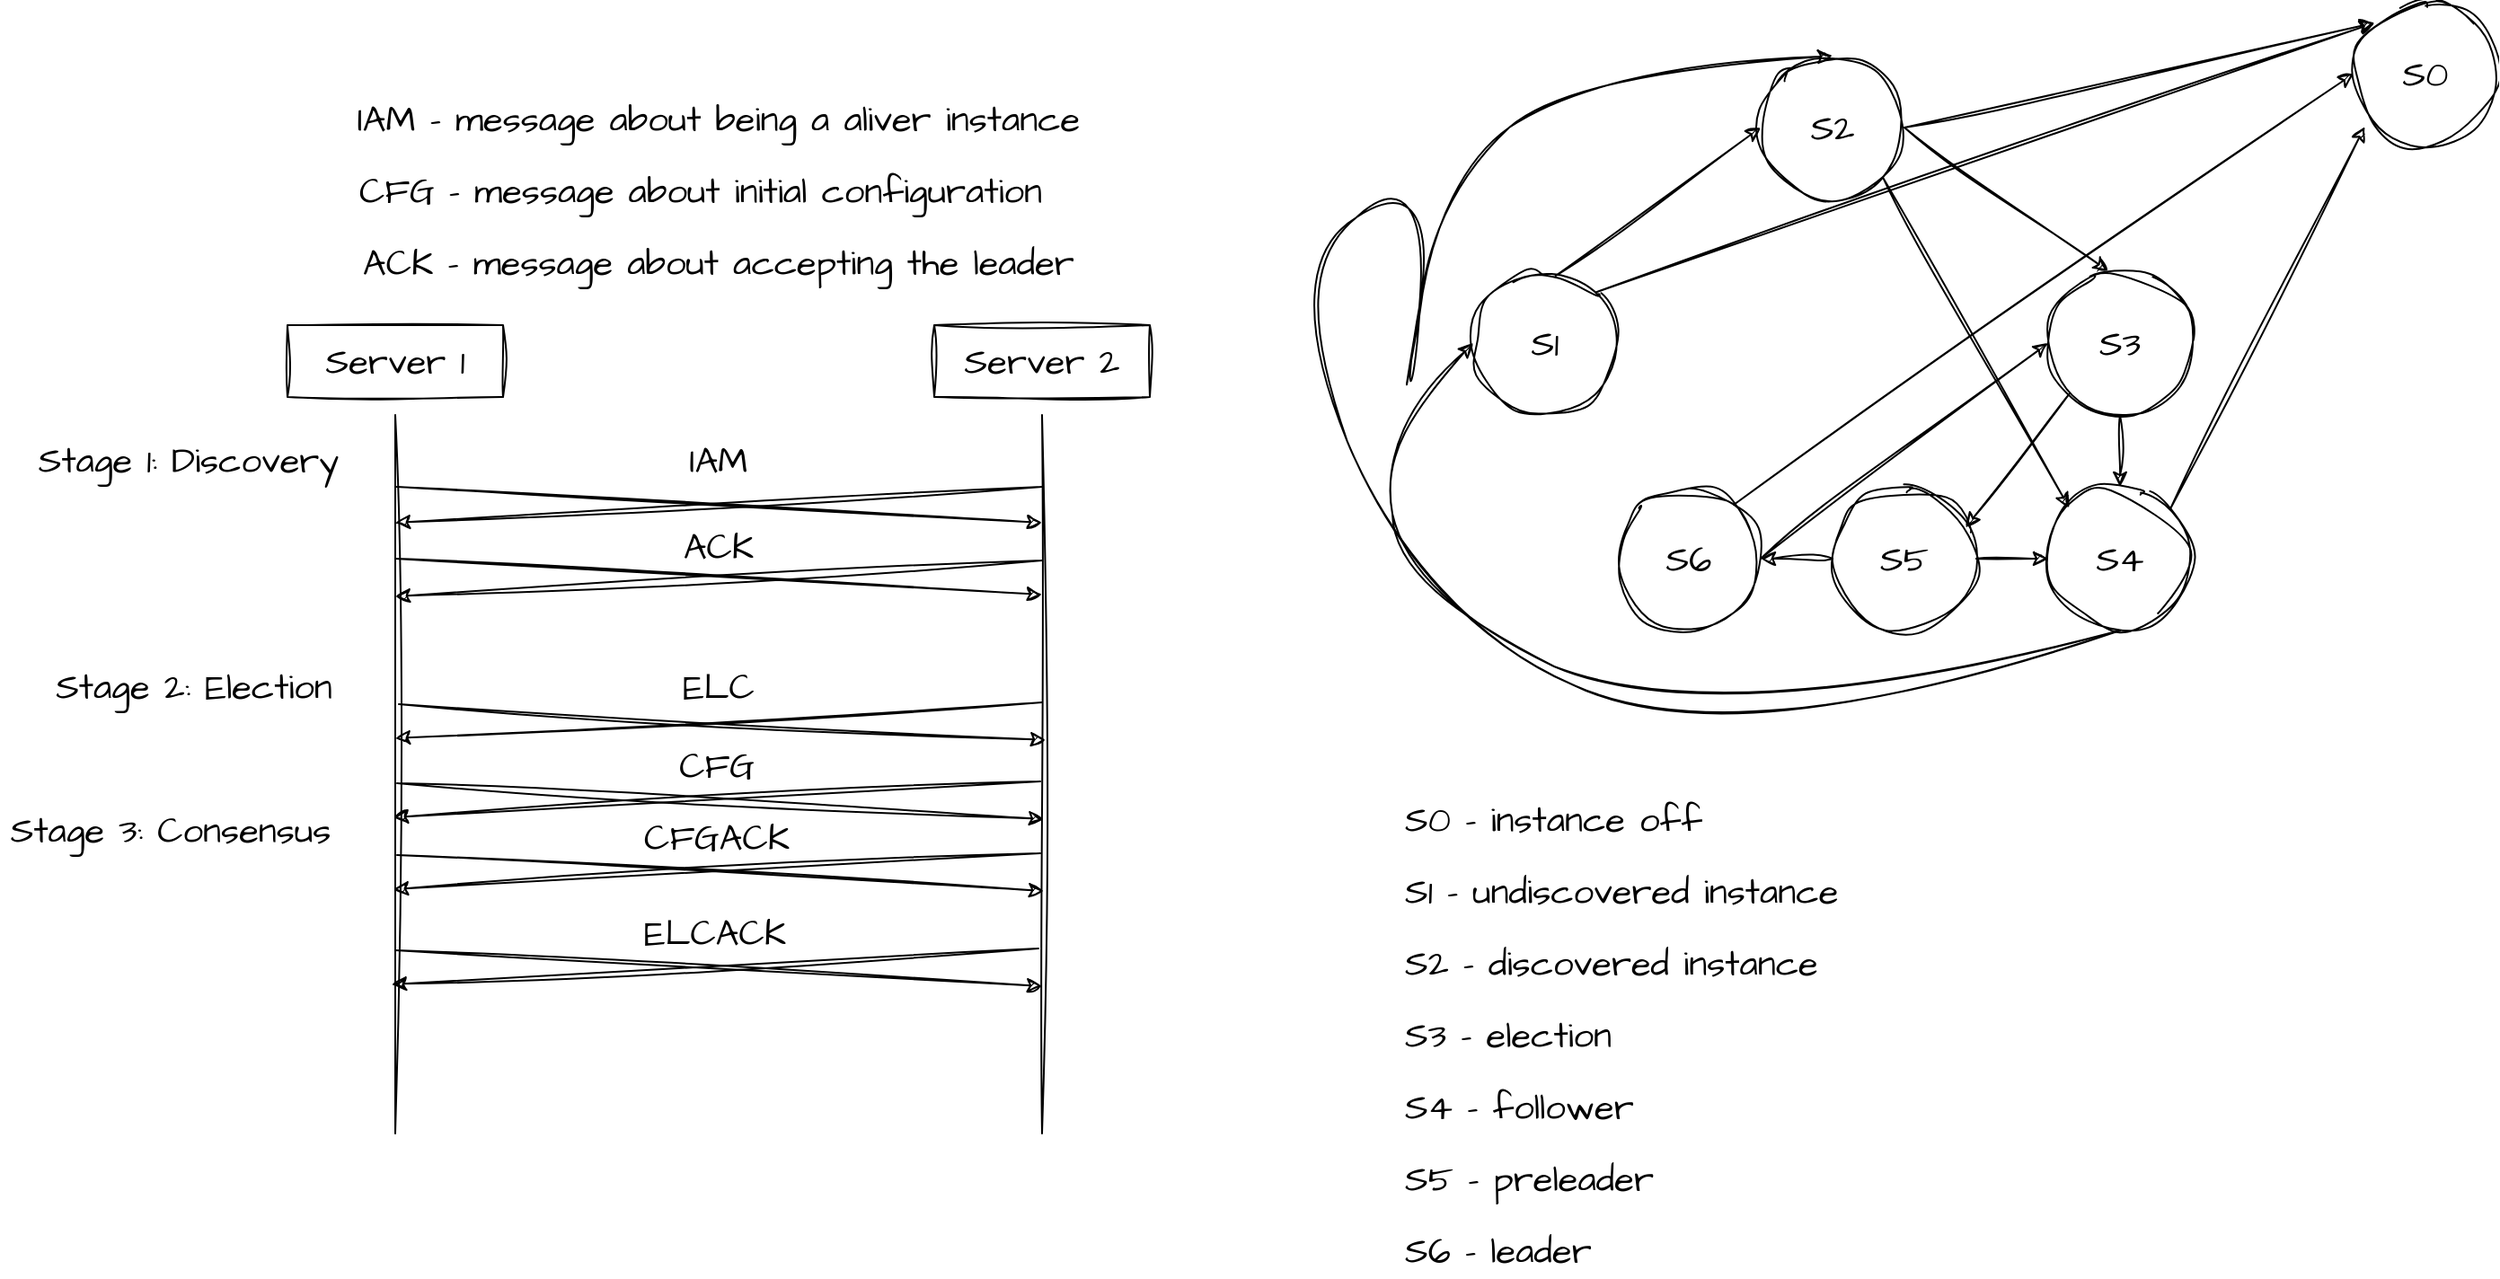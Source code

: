 <mxfile version="21.3.7" type="device">
  <diagram id="BZnwhQiXQGMxBH6WaDJL" name="Schema">
    <mxGraphModel dx="1830" dy="825" grid="1" gridSize="10" guides="1" tooltips="1" connect="1" arrows="1" fold="1" page="0" pageScale="1" pageWidth="850" pageHeight="1100" math="0" shadow="0">
      <root>
        <mxCell id="0" />
        <mxCell id="1" parent="0" />
        <mxCell id="o0Scm6lW5zFyXSJp1Eqd-1" value="Server 1" style="rounded=0;whiteSpace=wrap;html=1;sketch=1;hachureGap=4;jiggle=2;curveFitting=1;fontFamily=Architects Daughter;fontSource=https%3A%2F%2Ffonts.googleapis.com%2Fcss%3Ffamily%3DArchitects%2BDaughter;fontSize=20;" parent="1" vertex="1">
          <mxGeometry x="-60" y="350" width="120" height="40" as="geometry" />
        </mxCell>
        <mxCell id="o0Scm6lW5zFyXSJp1Eqd-2" value="Server 2" style="rounded=0;whiteSpace=wrap;html=1;sketch=1;hachureGap=4;jiggle=2;curveFitting=1;fontFamily=Architects Daughter;fontSource=https%3A%2F%2Ffonts.googleapis.com%2Fcss%3Ffamily%3DArchitects%2BDaughter;fontSize=20;" parent="1" vertex="1">
          <mxGeometry x="300" y="350" width="120" height="40" as="geometry" />
        </mxCell>
        <mxCell id="o0Scm6lW5zFyXSJp1Eqd-4" value="" style="endArrow=none;html=1;rounded=0;sketch=1;hachureGap=4;jiggle=2;curveFitting=1;fontFamily=Architects Daughter;fontSource=https%3A%2F%2Ffonts.googleapis.com%2Fcss%3Ffamily%3DArchitects%2BDaughter;fontSize=16;" parent="1" edge="1">
          <mxGeometry width="50" height="50" relative="1" as="geometry">
            <mxPoint y="800" as="sourcePoint" />
            <mxPoint y="400" as="targetPoint" />
          </mxGeometry>
        </mxCell>
        <mxCell id="o0Scm6lW5zFyXSJp1Eqd-5" value="" style="endArrow=none;html=1;rounded=0;sketch=1;hachureGap=4;jiggle=2;curveFitting=1;fontFamily=Architects Daughter;fontSource=https%3A%2F%2Ffonts.googleapis.com%2Fcss%3Ffamily%3DArchitects%2BDaughter;fontSize=16;" parent="1" edge="1">
          <mxGeometry width="50" height="50" relative="1" as="geometry">
            <mxPoint x="360" y="800" as="sourcePoint" />
            <mxPoint x="360" y="400" as="targetPoint" />
          </mxGeometry>
        </mxCell>
        <mxCell id="o0Scm6lW5zFyXSJp1Eqd-6" value="Stage 1: Discovery" style="text;html=1;strokeColor=none;fillColor=none;align=center;verticalAlign=middle;whiteSpace=wrap;rounded=0;fontSize=20;fontFamily=Architects Daughter;" parent="1" vertex="1">
          <mxGeometry x="-200" y="410" width="170" height="30" as="geometry" />
        </mxCell>
        <mxCell id="o0Scm6lW5zFyXSJp1Eqd-7" value="" style="endArrow=classic;html=1;rounded=0;sketch=1;hachureGap=4;jiggle=2;curveFitting=1;fontFamily=Architects Daughter;fontSource=https%3A%2F%2Ffonts.googleapis.com%2Fcss%3Ffamily%3DArchitects%2BDaughter;fontSize=16;" parent="1" edge="1">
          <mxGeometry width="50" height="50" relative="1" as="geometry">
            <mxPoint y="440" as="sourcePoint" />
            <mxPoint x="360" y="460" as="targetPoint" />
          </mxGeometry>
        </mxCell>
        <mxCell id="o0Scm6lW5zFyXSJp1Eqd-8" value="" style="endArrow=classic;html=1;rounded=0;sketch=1;hachureGap=4;jiggle=2;curveFitting=1;fontFamily=Architects Daughter;fontSource=https%3A%2F%2Ffonts.googleapis.com%2Fcss%3Ffamily%3DArchitects%2BDaughter;fontSize=16;" parent="1" edge="1">
          <mxGeometry width="50" height="50" relative="1" as="geometry">
            <mxPoint x="360" y="440" as="sourcePoint" />
            <mxPoint y="460" as="targetPoint" />
          </mxGeometry>
        </mxCell>
        <mxCell id="o0Scm6lW5zFyXSJp1Eqd-9" value="IAM" style="text;html=1;strokeColor=none;fillColor=none;align=center;verticalAlign=middle;whiteSpace=wrap;rounded=0;fontSize=20;fontFamily=Architects Daughter;" parent="1" vertex="1">
          <mxGeometry x="150" y="410" width="60" height="30" as="geometry" />
        </mxCell>
        <mxCell id="o0Scm6lW5zFyXSJp1Eqd-11" value="IAM - message about being a aliver instance" style="text;html=1;strokeColor=none;fillColor=none;align=center;verticalAlign=middle;whiteSpace=wrap;rounded=0;fontSize=20;fontFamily=Architects Daughter;" parent="1" vertex="1">
          <mxGeometry x="-27" y="220" width="414" height="30" as="geometry" />
        </mxCell>
        <mxCell id="o0Scm6lW5zFyXSJp1Eqd-12" value="Stage 2: Election" style="text;html=1;strokeColor=none;fillColor=none;align=center;verticalAlign=middle;whiteSpace=wrap;rounded=0;fontSize=20;fontFamily=Architects Daughter;" parent="1" vertex="1">
          <mxGeometry x="-197" y="536" width="170" height="30" as="geometry" />
        </mxCell>
        <mxCell id="o0Scm6lW5zFyXSJp1Eqd-13" value="" style="endArrow=classic;html=1;rounded=0;sketch=1;hachureGap=4;jiggle=2;curveFitting=1;fontFamily=Architects Daughter;fontSource=https%3A%2F%2Ffonts.googleapis.com%2Fcss%3Ffamily%3DArchitects%2BDaughter;fontSize=16;" parent="1" edge="1">
          <mxGeometry width="50" height="50" relative="1" as="geometry">
            <mxPoint x="2" y="561" as="sourcePoint" />
            <mxPoint x="362" y="581" as="targetPoint" />
          </mxGeometry>
        </mxCell>
        <mxCell id="o0Scm6lW5zFyXSJp1Eqd-14" value="" style="endArrow=classic;html=1;rounded=0;sketch=1;hachureGap=4;jiggle=2;curveFitting=1;fontFamily=Architects Daughter;fontSource=https%3A%2F%2Ffonts.googleapis.com%2Fcss%3Ffamily%3DArchitects%2BDaughter;fontSize=16;" parent="1" edge="1">
          <mxGeometry width="50" height="50" relative="1" as="geometry">
            <mxPoint x="360" y="560" as="sourcePoint" />
            <mxPoint y="580" as="targetPoint" />
          </mxGeometry>
        </mxCell>
        <mxCell id="o0Scm6lW5zFyXSJp1Eqd-15" value="ELC" style="text;html=1;strokeColor=none;fillColor=none;align=center;verticalAlign=middle;whiteSpace=wrap;rounded=0;fontSize=20;fontFamily=Architects Daughter;" parent="1" vertex="1">
          <mxGeometry x="150" y="536" width="60" height="30" as="geometry" />
        </mxCell>
        <mxCell id="o0Scm6lW5zFyXSJp1Eqd-17" value="" style="endArrow=classic;html=1;rounded=0;sketch=1;hachureGap=4;jiggle=2;curveFitting=1;fontFamily=Architects Daughter;fontSource=https%3A%2F%2Ffonts.googleapis.com%2Fcss%3Ffamily%3DArchitects%2BDaughter;fontSize=16;" parent="1" edge="1">
          <mxGeometry width="50" height="50" relative="1" as="geometry">
            <mxPoint y="480" as="sourcePoint" />
            <mxPoint x="360" y="500" as="targetPoint" />
          </mxGeometry>
        </mxCell>
        <mxCell id="o0Scm6lW5zFyXSJp1Eqd-18" value="" style="endArrow=classic;html=1;rounded=0;sketch=1;hachureGap=4;jiggle=2;curveFitting=1;fontFamily=Architects Daughter;fontSource=https%3A%2F%2Ffonts.googleapis.com%2Fcss%3Ffamily%3DArchitects%2BDaughter;fontSize=16;" parent="1" edge="1">
          <mxGeometry width="50" height="50" relative="1" as="geometry">
            <mxPoint x="360" y="481" as="sourcePoint" />
            <mxPoint y="501" as="targetPoint" />
          </mxGeometry>
        </mxCell>
        <mxCell id="o0Scm6lW5zFyXSJp1Eqd-19" value="ACK" style="text;html=1;strokeColor=none;fillColor=none;align=center;verticalAlign=middle;whiteSpace=wrap;rounded=0;fontSize=20;fontFamily=Architects Daughter;" parent="1" vertex="1">
          <mxGeometry x="150" y="458" width="60" height="30" as="geometry" />
        </mxCell>
        <mxCell id="o0Scm6lW5zFyXSJp1Eqd-22" value="Stage 3: Consensus" style="text;html=1;strokeColor=none;fillColor=none;align=center;verticalAlign=middle;whiteSpace=wrap;rounded=0;fontSize=20;fontFamily=Architects Daughter;" parent="1" vertex="1">
          <mxGeometry x="-220" y="616" width="190" height="30" as="geometry" />
        </mxCell>
        <mxCell id="o0Scm6lW5zFyXSJp1Eqd-23" value="CFG - message about initial configuration" style="text;html=1;strokeColor=none;fillColor=none;align=center;verticalAlign=middle;whiteSpace=wrap;rounded=0;fontSize=20;fontFamily=Architects Daughter;" parent="1" vertex="1">
          <mxGeometry x="-27" y="260" width="394" height="30" as="geometry" />
        </mxCell>
        <mxCell id="o0Scm6lW5zFyXSJp1Eqd-24" value="ACK - message about accepting the leader" style="text;html=1;strokeColor=none;fillColor=none;align=center;verticalAlign=middle;whiteSpace=wrap;rounded=0;fontSize=20;fontFamily=Architects Daughter;" parent="1" vertex="1">
          <mxGeometry x="-27" y="300" width="414" height="30" as="geometry" />
        </mxCell>
        <mxCell id="o0Scm6lW5zFyXSJp1Eqd-25" value="S1" style="ellipse;whiteSpace=wrap;html=1;aspect=fixed;sketch=1;hachureGap=4;jiggle=2;curveFitting=1;fontFamily=Architects Daughter;fontSource=https%3A%2F%2Ffonts.googleapis.com%2Fcss%3Ffamily%3DArchitects%2BDaughter;fontSize=20;" parent="1" vertex="1">
          <mxGeometry x="600" y="320" width="80" height="80" as="geometry" />
        </mxCell>
        <mxCell id="o0Scm6lW5zFyXSJp1Eqd-26" value="S2" style="ellipse;whiteSpace=wrap;html=1;aspect=fixed;sketch=1;hachureGap=4;jiggle=2;curveFitting=1;fontFamily=Architects Daughter;fontSource=https%3A%2F%2Ffonts.googleapis.com%2Fcss%3Ffamily%3DArchitects%2BDaughter;fontSize=20;" parent="1" vertex="1">
          <mxGeometry x="760" y="200" width="80" height="80" as="geometry" />
        </mxCell>
        <mxCell id="o0Scm6lW5zFyXSJp1Eqd-27" value="S3" style="ellipse;whiteSpace=wrap;html=1;aspect=fixed;sketch=1;hachureGap=4;jiggle=2;curveFitting=1;fontFamily=Architects Daughter;fontSource=https%3A%2F%2Ffonts.googleapis.com%2Fcss%3Ffamily%3DArchitects%2BDaughter;fontSize=20;" parent="1" vertex="1">
          <mxGeometry x="920" y="320" width="80" height="80" as="geometry" />
        </mxCell>
        <mxCell id="o0Scm6lW5zFyXSJp1Eqd-28" value="S5" style="ellipse;whiteSpace=wrap;html=1;aspect=fixed;sketch=1;hachureGap=4;jiggle=2;curveFitting=1;fontFamily=Architects Daughter;fontSource=https%3A%2F%2Ffonts.googleapis.com%2Fcss%3Ffamily%3DArchitects%2BDaughter;fontSize=20;" parent="1" vertex="1">
          <mxGeometry x="800" y="440" width="80" height="80" as="geometry" />
        </mxCell>
        <mxCell id="o0Scm6lW5zFyXSJp1Eqd-29" value="S1 - undiscovered instance" style="text;html=1;strokeColor=none;fillColor=none;align=left;verticalAlign=middle;whiteSpace=wrap;rounded=0;fontSize=20;fontFamily=Architects Daughter;" parent="1" vertex="1">
          <mxGeometry x="560" y="650" width="250" height="30" as="geometry" />
        </mxCell>
        <mxCell id="o0Scm6lW5zFyXSJp1Eqd-30" value="S2 - discovered instance&amp;nbsp;" style="text;html=1;strokeColor=none;fillColor=none;align=left;verticalAlign=middle;whiteSpace=wrap;rounded=0;fontSize=20;fontFamily=Architects Daughter;" parent="1" vertex="1">
          <mxGeometry x="560" y="690" width="250" height="30" as="geometry" />
        </mxCell>
        <mxCell id="o0Scm6lW5zFyXSJp1Eqd-31" value="S3 - election" style="text;html=1;strokeColor=none;fillColor=none;align=left;verticalAlign=middle;whiteSpace=wrap;rounded=0;fontSize=20;fontFamily=Architects Daughter;" parent="1" vertex="1">
          <mxGeometry x="560" y="730" width="460" height="30" as="geometry" />
        </mxCell>
        <mxCell id="o0Scm6lW5zFyXSJp1Eqd-32" value="S5 - preleader" style="text;html=1;strokeColor=none;fillColor=none;align=left;verticalAlign=middle;whiteSpace=wrap;rounded=0;fontSize=20;fontFamily=Architects Daughter;" parent="1" vertex="1">
          <mxGeometry x="560" y="810" width="460" height="30" as="geometry" />
        </mxCell>
        <mxCell id="o0Scm6lW5zFyXSJp1Eqd-33" value="S4 - follower" style="text;html=1;strokeColor=none;fillColor=none;align=left;verticalAlign=middle;whiteSpace=wrap;rounded=0;fontSize=20;fontFamily=Architects Daughter;" parent="1" vertex="1">
          <mxGeometry x="560" y="770" width="460" height="30" as="geometry" />
        </mxCell>
        <mxCell id="o0Scm6lW5zFyXSJp1Eqd-34" value="" style="endArrow=classic;html=1;rounded=0;sketch=1;hachureGap=4;jiggle=2;curveFitting=1;fontFamily=Architects Daughter;fontSource=https%3A%2F%2Ffonts.googleapis.com%2Fcss%3Ffamily%3DArchitects%2BDaughter;fontSize=16;exitX=0.573;exitY=0.032;exitDx=0;exitDy=0;exitPerimeter=0;entryX=0;entryY=0.5;entryDx=0;entryDy=0;" parent="1" source="o0Scm6lW5zFyXSJp1Eqd-25" target="o0Scm6lW5zFyXSJp1Eqd-26" edge="1">
          <mxGeometry width="50" height="50" relative="1" as="geometry">
            <mxPoint x="550" y="360" as="sourcePoint" />
            <mxPoint x="600" y="310" as="targetPoint" />
          </mxGeometry>
        </mxCell>
        <mxCell id="o0Scm6lW5zFyXSJp1Eqd-36" value="" style="endArrow=classic;html=1;rounded=0;sketch=1;hachureGap=4;jiggle=2;curveFitting=1;fontFamily=Architects Daughter;fontSource=https%3A%2F%2Ffonts.googleapis.com%2Fcss%3Ffamily%3DArchitects%2BDaughter;fontSize=16;exitX=1;exitY=0.5;exitDx=0;exitDy=0;entryX=0.418;entryY=-0.002;entryDx=0;entryDy=0;entryPerimeter=0;" parent="1" source="o0Scm6lW5zFyXSJp1Eqd-26" target="o0Scm6lW5zFyXSJp1Eqd-27" edge="1">
          <mxGeometry width="50" height="50" relative="1" as="geometry">
            <mxPoint x="656" y="333" as="sourcePoint" />
            <mxPoint x="770" y="250" as="targetPoint" />
          </mxGeometry>
        </mxCell>
        <mxCell id="o0Scm6lW5zFyXSJp1Eqd-37" value="S4" style="ellipse;whiteSpace=wrap;html=1;aspect=fixed;sketch=1;hachureGap=4;jiggle=2;curveFitting=1;fontFamily=Architects Daughter;fontSource=https%3A%2F%2Ffonts.googleapis.com%2Fcss%3Ffamily%3DArchitects%2BDaughter;fontSize=20;" parent="1" vertex="1">
          <mxGeometry x="920" y="440" width="80" height="80" as="geometry" />
        </mxCell>
        <mxCell id="o0Scm6lW5zFyXSJp1Eqd-38" value="" style="endArrow=classic;html=1;rounded=0;sketch=1;hachureGap=4;jiggle=2;curveFitting=1;fontFamily=Architects Daughter;fontSource=https%3A%2F%2Ffonts.googleapis.com%2Fcss%3Ffamily%3DArchitects%2BDaughter;fontSize=16;exitX=0.5;exitY=1;exitDx=0;exitDy=0;entryX=0.5;entryY=0;entryDx=0;entryDy=0;" parent="1" source="o0Scm6lW5zFyXSJp1Eqd-27" target="o0Scm6lW5zFyXSJp1Eqd-37" edge="1">
          <mxGeometry width="50" height="50" relative="1" as="geometry">
            <mxPoint x="550" y="460" as="sourcePoint" />
            <mxPoint x="600" y="410" as="targetPoint" />
          </mxGeometry>
        </mxCell>
        <mxCell id="o0Scm6lW5zFyXSJp1Eqd-40" value="" style="curved=1;endArrow=classic;html=1;rounded=0;sketch=1;hachureGap=4;jiggle=2;curveFitting=1;fontFamily=Architects Daughter;fontSource=https%3A%2F%2Ffonts.googleapis.com%2Fcss%3Ffamily%3DArchitects%2BDaughter;fontSize=16;exitX=0.5;exitY=1;exitDx=0;exitDy=0;entryX=0;entryY=0.5;entryDx=0;entryDy=0;" parent="1" source="o0Scm6lW5zFyXSJp1Eqd-37" target="o0Scm6lW5zFyXSJp1Eqd-25" edge="1">
          <mxGeometry width="50" height="50" relative="1" as="geometry">
            <mxPoint x="550" y="460" as="sourcePoint" />
            <mxPoint x="600" y="410" as="targetPoint" />
            <Array as="points">
              <mxPoint x="730" y="580" />
              <mxPoint x="560" y="500" />
              <mxPoint x="550" y="410" />
            </Array>
          </mxGeometry>
        </mxCell>
        <mxCell id="o0Scm6lW5zFyXSJp1Eqd-41" value="" style="curved=1;endArrow=classic;html=1;rounded=0;sketch=1;hachureGap=4;jiggle=2;curveFitting=1;fontFamily=Architects Daughter;fontSource=https%3A%2F%2Ffonts.googleapis.com%2Fcss%3Ffamily%3DArchitects%2BDaughter;fontSize=16;exitX=0.5;exitY=1;exitDx=0;exitDy=0;entryX=0.5;entryY=0;entryDx=0;entryDy=0;" parent="1" source="o0Scm6lW5zFyXSJp1Eqd-37" target="o0Scm6lW5zFyXSJp1Eqd-26" edge="1">
          <mxGeometry width="50" height="50" relative="1" as="geometry">
            <mxPoint x="970" y="530" as="sourcePoint" />
            <mxPoint x="610" y="370" as="targetPoint" />
            <Array as="points">
              <mxPoint x="740" y="590" />
              <mxPoint x="570" y="510" />
              <mxPoint x="490" y="320" />
              <mxPoint x="580" y="260" />
              <mxPoint x="560" y="420" />
              <mxPoint x="580" y="270" />
              <mxPoint x="660" y="210" />
            </Array>
          </mxGeometry>
        </mxCell>
        <mxCell id="xoxF9xQqiF3jocH9KFP6-1" value="" style="endArrow=classic;html=1;rounded=0;sketch=1;hachureGap=4;jiggle=2;curveFitting=1;fontFamily=Architects Daughter;fontSource=https%3A%2F%2Ffonts.googleapis.com%2Fcss%3Ffamily%3DArchitects%2BDaughter;fontSize=16;" edge="1" parent="1">
          <mxGeometry width="50" height="50" relative="1" as="geometry">
            <mxPoint x="1" y="605" as="sourcePoint" />
            <mxPoint x="361" y="625" as="targetPoint" />
          </mxGeometry>
        </mxCell>
        <mxCell id="xoxF9xQqiF3jocH9KFP6-2" value="" style="endArrow=classic;html=1;rounded=0;sketch=1;hachureGap=4;jiggle=2;curveFitting=1;fontFamily=Architects Daughter;fontSource=https%3A%2F%2Ffonts.googleapis.com%2Fcss%3Ffamily%3DArchitects%2BDaughter;fontSize=16;" edge="1" parent="1">
          <mxGeometry width="50" height="50" relative="1" as="geometry">
            <mxPoint x="359" y="604" as="sourcePoint" />
            <mxPoint x="-1" y="624" as="targetPoint" />
          </mxGeometry>
        </mxCell>
        <mxCell id="xoxF9xQqiF3jocH9KFP6-3" value="CFG" style="text;html=1;strokeColor=none;fillColor=none;align=center;verticalAlign=middle;whiteSpace=wrap;rounded=0;fontSize=20;fontFamily=Architects Daughter;" vertex="1" parent="1">
          <mxGeometry x="149" y="580" width="60" height="30" as="geometry" />
        </mxCell>
        <mxCell id="xoxF9xQqiF3jocH9KFP6-4" value="" style="endArrow=classic;html=1;rounded=0;sketch=1;hachureGap=4;jiggle=2;curveFitting=1;fontFamily=Architects Daughter;fontSource=https%3A%2F%2Ffonts.googleapis.com%2Fcss%3Ffamily%3DArchitects%2BDaughter;fontSize=16;" edge="1" parent="1">
          <mxGeometry width="50" height="50" relative="1" as="geometry">
            <mxPoint x="1" y="645" as="sourcePoint" />
            <mxPoint x="361" y="665" as="targetPoint" />
          </mxGeometry>
        </mxCell>
        <mxCell id="xoxF9xQqiF3jocH9KFP6-5" value="" style="endArrow=classic;html=1;rounded=0;sketch=1;hachureGap=4;jiggle=2;curveFitting=1;fontFamily=Architects Daughter;fontSource=https%3A%2F%2Ffonts.googleapis.com%2Fcss%3Ffamily%3DArchitects%2BDaughter;fontSize=16;" edge="1" parent="1">
          <mxGeometry width="50" height="50" relative="1" as="geometry">
            <mxPoint x="359" y="644" as="sourcePoint" />
            <mxPoint x="-1" y="664" as="targetPoint" />
          </mxGeometry>
        </mxCell>
        <mxCell id="xoxF9xQqiF3jocH9KFP6-6" value="CFGACK" style="text;html=1;strokeColor=none;fillColor=none;align=center;verticalAlign=middle;whiteSpace=wrap;rounded=0;fontSize=20;fontFamily=Architects Daughter;" vertex="1" parent="1">
          <mxGeometry x="149" y="620" width="60" height="30" as="geometry" />
        </mxCell>
        <mxCell id="xoxF9xQqiF3jocH9KFP6-7" value="" style="endArrow=classic;html=1;rounded=0;sketch=1;hachureGap=4;jiggle=2;curveFitting=1;fontFamily=Architects Daughter;fontSource=https%3A%2F%2Ffonts.googleapis.com%2Fcss%3Ffamily%3DArchitects%2BDaughter;fontSize=16;" edge="1" parent="1">
          <mxGeometry width="50" height="50" relative="1" as="geometry">
            <mxPoint y="698" as="sourcePoint" />
            <mxPoint x="360" y="718" as="targetPoint" />
          </mxGeometry>
        </mxCell>
        <mxCell id="xoxF9xQqiF3jocH9KFP6-8" value="" style="endArrow=classic;html=1;rounded=0;sketch=1;hachureGap=4;jiggle=2;curveFitting=1;fontFamily=Architects Daughter;fontSource=https%3A%2F%2Ffonts.googleapis.com%2Fcss%3Ffamily%3DArchitects%2BDaughter;fontSize=16;" edge="1" parent="1">
          <mxGeometry width="50" height="50" relative="1" as="geometry">
            <mxPoint x="358" y="697" as="sourcePoint" />
            <mxPoint x="-2" y="717" as="targetPoint" />
          </mxGeometry>
        </mxCell>
        <mxCell id="xoxF9xQqiF3jocH9KFP6-9" value="ELCACK" style="text;html=1;strokeColor=none;fillColor=none;align=center;verticalAlign=middle;whiteSpace=wrap;rounded=0;fontSize=20;fontFamily=Architects Daughter;" vertex="1" parent="1">
          <mxGeometry x="148" y="673" width="60" height="30" as="geometry" />
        </mxCell>
        <mxCell id="xoxF9xQqiF3jocH9KFP6-11" value="S0" style="ellipse;whiteSpace=wrap;html=1;aspect=fixed;sketch=1;hachureGap=4;jiggle=2;curveFitting=1;fontFamily=Architects Daughter;fontSource=https%3A%2F%2Ffonts.googleapis.com%2Fcss%3Ffamily%3DArchitects%2BDaughter;fontSize=20;" vertex="1" parent="1">
          <mxGeometry x="1090" y="170" width="80" height="80" as="geometry" />
        </mxCell>
        <mxCell id="xoxF9xQqiF3jocH9KFP6-12" value="S0 - instance off" style="text;html=1;strokeColor=none;fillColor=none;align=left;verticalAlign=middle;whiteSpace=wrap;rounded=0;fontSize=20;fontFamily=Architects Daughter;" vertex="1" parent="1">
          <mxGeometry x="560" y="610" width="250" height="30" as="geometry" />
        </mxCell>
        <mxCell id="xoxF9xQqiF3jocH9KFP6-13" value="S6 - leader" style="text;html=1;strokeColor=none;fillColor=none;align=left;verticalAlign=middle;whiteSpace=wrap;rounded=0;fontSize=20;fontFamily=Architects Daughter;" vertex="1" parent="1">
          <mxGeometry x="560" y="850" width="460" height="30" as="geometry" />
        </mxCell>
        <mxCell id="xoxF9xQqiF3jocH9KFP6-14" value="S6" style="ellipse;whiteSpace=wrap;html=1;aspect=fixed;sketch=1;hachureGap=4;jiggle=2;curveFitting=1;fontFamily=Architects Daughter;fontSource=https%3A%2F%2Ffonts.googleapis.com%2Fcss%3Ffamily%3DArchitects%2BDaughter;fontSize=20;" vertex="1" parent="1">
          <mxGeometry x="680" y="440" width="80" height="80" as="geometry" />
        </mxCell>
        <mxCell id="xoxF9xQqiF3jocH9KFP6-16" value="" style="endArrow=classic;html=1;rounded=0;sketch=1;hachureGap=4;jiggle=2;curveFitting=1;fontFamily=Architects Daughter;fontSource=https%3A%2F%2Ffonts.googleapis.com%2Fcss%3Ffamily%3DArchitects%2BDaughter;fontSize=16;exitX=1;exitY=0;exitDx=0;exitDy=0;entryX=0.078;entryY=0.869;entryDx=0;entryDy=0;entryPerimeter=0;" edge="1" parent="1" source="o0Scm6lW5zFyXSJp1Eqd-37" target="xoxF9xQqiF3jocH9KFP6-11">
          <mxGeometry width="50" height="50" relative="1" as="geometry">
            <mxPoint x="1010" y="370" as="sourcePoint" />
            <mxPoint x="1120" y="370" as="targetPoint" />
          </mxGeometry>
        </mxCell>
        <mxCell id="xoxF9xQqiF3jocH9KFP6-17" value="" style="endArrow=classic;html=1;rounded=0;sketch=1;hachureGap=4;jiggle=2;curveFitting=1;fontFamily=Architects Daughter;fontSource=https%3A%2F%2Ffonts.googleapis.com%2Fcss%3Ffamily%3DArchitects%2BDaughter;fontSize=16;exitX=1;exitY=0.5;exitDx=0;exitDy=0;entryX=0;entryY=0;entryDx=0;entryDy=0;" edge="1" parent="1" source="o0Scm6lW5zFyXSJp1Eqd-26" target="xoxF9xQqiF3jocH9KFP6-11">
          <mxGeometry width="50" height="50" relative="1" as="geometry">
            <mxPoint x="1020" y="380" as="sourcePoint" />
            <mxPoint x="1130" y="380" as="targetPoint" />
          </mxGeometry>
        </mxCell>
        <mxCell id="xoxF9xQqiF3jocH9KFP6-18" value="" style="endArrow=classic;html=1;rounded=0;sketch=1;hachureGap=4;jiggle=2;curveFitting=1;fontFamily=Architects Daughter;fontSource=https%3A%2F%2Ffonts.googleapis.com%2Fcss%3Ffamily%3DArchitects%2BDaughter;fontSize=16;exitX=1;exitY=0.5;exitDx=0;exitDy=0;entryX=0;entryY=0.5;entryDx=0;entryDy=0;" edge="1" parent="1" target="xoxF9xQqiF3jocH9KFP6-11">
          <mxGeometry width="50" height="50" relative="1" as="geometry">
            <mxPoint x="745" y="450" as="sourcePoint" />
            <mxPoint x="855" y="450" as="targetPoint" />
          </mxGeometry>
        </mxCell>
        <mxCell id="xoxF9xQqiF3jocH9KFP6-19" value="" style="endArrow=classic;html=1;rounded=0;sketch=1;hachureGap=4;jiggle=2;curveFitting=1;fontFamily=Architects Daughter;fontSource=https%3A%2F%2Ffonts.googleapis.com%2Fcss%3Ffamily%3DArchitects%2BDaughter;fontSize=16;exitX=1;exitY=0;exitDx=0;exitDy=0;entryX=0;entryY=0;entryDx=0;entryDy=0;" edge="1" parent="1" source="o0Scm6lW5zFyXSJp1Eqd-25" target="xoxF9xQqiF3jocH9KFP6-11">
          <mxGeometry width="50" height="50" relative="1" as="geometry">
            <mxPoint x="1040" y="400" as="sourcePoint" />
            <mxPoint x="1150" y="400" as="targetPoint" />
          </mxGeometry>
        </mxCell>
        <mxCell id="xoxF9xQqiF3jocH9KFP6-20" value="" style="endArrow=classic;html=1;rounded=0;sketch=1;hachureGap=4;jiggle=2;curveFitting=1;fontFamily=Architects Daughter;fontSource=https%3A%2F%2Ffonts.googleapis.com%2Fcss%3Ffamily%3DArchitects%2BDaughter;fontSize=16;exitX=1;exitY=1;exitDx=0;exitDy=0;entryX=0;entryY=0;entryDx=0;entryDy=0;" edge="1" parent="1" source="o0Scm6lW5zFyXSJp1Eqd-26" target="o0Scm6lW5zFyXSJp1Eqd-37">
          <mxGeometry width="50" height="50" relative="1" as="geometry">
            <mxPoint x="850" y="250" as="sourcePoint" />
            <mxPoint x="963" y="330" as="targetPoint" />
          </mxGeometry>
        </mxCell>
        <mxCell id="xoxF9xQqiF3jocH9KFP6-21" value="" style="endArrow=classic;html=1;rounded=0;sketch=1;hachureGap=4;jiggle=2;curveFitting=1;fontFamily=Architects Daughter;fontSource=https%3A%2F%2Ffonts.googleapis.com%2Fcss%3Ffamily%3DArchitects%2BDaughter;fontSize=16;exitX=0;exitY=0.5;exitDx=0;exitDy=0;entryX=1;entryY=0.5;entryDx=0;entryDy=0;" edge="1" parent="1" source="o0Scm6lW5zFyXSJp1Eqd-28" target="xoxF9xQqiF3jocH9KFP6-14">
          <mxGeometry width="50" height="50" relative="1" as="geometry">
            <mxPoint x="750" y="540" as="sourcePoint" />
            <mxPoint x="800" y="490" as="targetPoint" />
          </mxGeometry>
        </mxCell>
        <mxCell id="xoxF9xQqiF3jocH9KFP6-22" value="" style="endArrow=classic;html=1;rounded=0;sketch=1;hachureGap=4;jiggle=2;curveFitting=1;fontFamily=Architects Daughter;fontSource=https%3A%2F%2Ffonts.googleapis.com%2Fcss%3Ffamily%3DArchitects%2BDaughter;fontSize=16;exitX=1;exitY=0.5;exitDx=0;exitDy=0;entryX=0;entryY=0.5;entryDx=0;entryDy=0;" edge="1" parent="1" source="xoxF9xQqiF3jocH9KFP6-14" target="o0Scm6lW5zFyXSJp1Eqd-27">
          <mxGeometry width="50" height="50" relative="1" as="geometry">
            <mxPoint x="750" y="540" as="sourcePoint" />
            <mxPoint x="800" y="490" as="targetPoint" />
          </mxGeometry>
        </mxCell>
        <mxCell id="xoxF9xQqiF3jocH9KFP6-23" value="" style="endArrow=classic;html=1;rounded=0;sketch=1;hachureGap=4;jiggle=2;curveFitting=1;fontFamily=Architects Daughter;fontSource=https%3A%2F%2Ffonts.googleapis.com%2Fcss%3Ffamily%3DArchitects%2BDaughter;fontSize=16;exitX=0;exitY=1;exitDx=0;exitDy=0;entryX=0.927;entryY=0.282;entryDx=0;entryDy=0;entryPerimeter=0;" edge="1" parent="1" source="o0Scm6lW5zFyXSJp1Eqd-27" target="o0Scm6lW5zFyXSJp1Eqd-28">
          <mxGeometry width="50" height="50" relative="1" as="geometry">
            <mxPoint x="750" y="540" as="sourcePoint" />
            <mxPoint x="800" y="490" as="targetPoint" />
          </mxGeometry>
        </mxCell>
        <mxCell id="xoxF9xQqiF3jocH9KFP6-24" value="" style="endArrow=classic;html=1;rounded=0;sketch=1;hachureGap=4;jiggle=2;curveFitting=1;fontFamily=Architects Daughter;fontSource=https%3A%2F%2Ffonts.googleapis.com%2Fcss%3Ffamily%3DArchitects%2BDaughter;fontSize=16;exitX=1;exitY=0.5;exitDx=0;exitDy=0;entryX=0;entryY=0.5;entryDx=0;entryDy=0;" edge="1" parent="1" source="o0Scm6lW5zFyXSJp1Eqd-28" target="o0Scm6lW5zFyXSJp1Eqd-37">
          <mxGeometry width="50" height="50" relative="1" as="geometry">
            <mxPoint x="942" y="398" as="sourcePoint" />
            <mxPoint x="885" y="462" as="targetPoint" />
          </mxGeometry>
        </mxCell>
      </root>
    </mxGraphModel>
  </diagram>
</mxfile>
